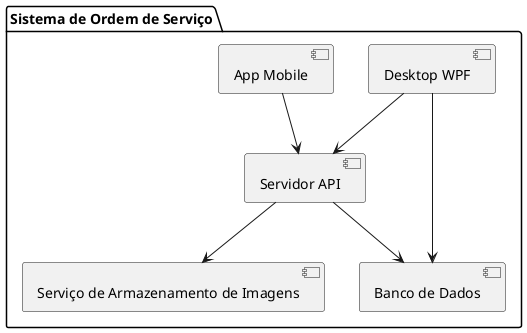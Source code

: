 @startuml

package "Sistema de Ordem de Serviço" {
  [Desktop WPF] --> [Banco de Dados]
  [Desktop WPF] --> [Servidor API]
  [App Mobile] --> [Servidor API]
  [Servidor API] --> [Banco de Dados]
  [Servidor API] --> [Serviço de Armazenamento de Imagens]
}